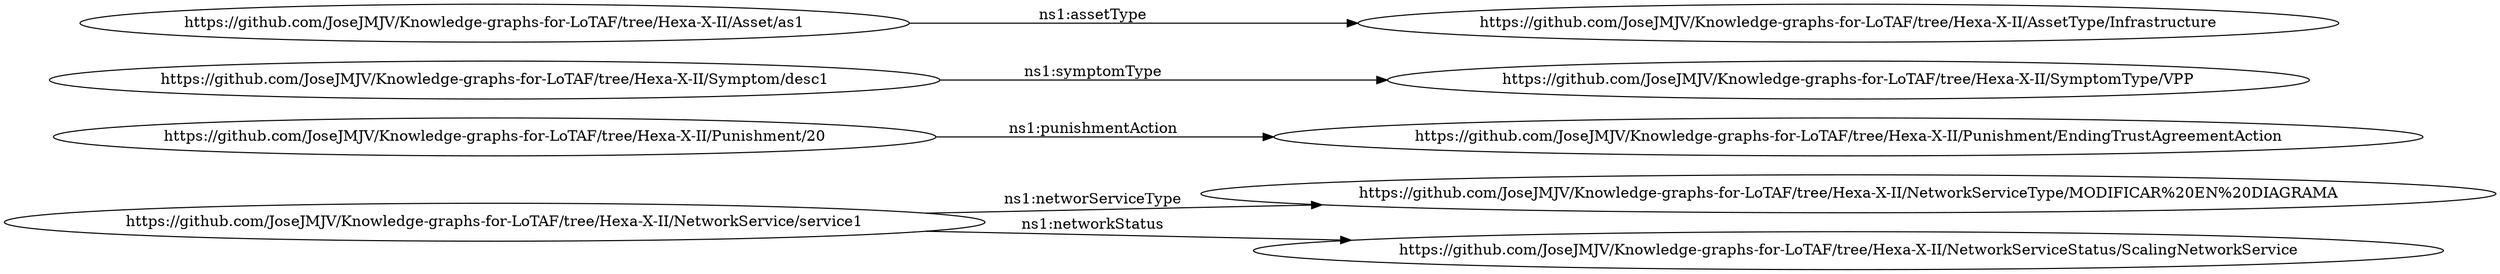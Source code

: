 digraph ar2dtool_diagram { 
rankdir=LR;
size="1501"
	"https://github.com/JoseJMJV/Knowledge-graphs-for-LoTAF/tree/Hexa-X-II/NetworkService/service1" -> "https://github.com/JoseJMJV/Knowledge-graphs-for-LoTAF/tree/Hexa-X-II/NetworkServiceType/MODIFICAR%20EN%20DIAGRAMA" [ label = "ns1:networServiceType" ];
	"https://github.com/JoseJMJV/Knowledge-graphs-for-LoTAF/tree/Hexa-X-II/NetworkService/service1" -> "https://github.com/JoseJMJV/Knowledge-graphs-for-LoTAF/tree/Hexa-X-II/NetworkServiceStatus/ScalingNetworkService" [ label = "ns1:networkStatus" ];
	"https://github.com/JoseJMJV/Knowledge-graphs-for-LoTAF/tree/Hexa-X-II/Punishment/20" -> "https://github.com/JoseJMJV/Knowledge-graphs-for-LoTAF/tree/Hexa-X-II/Punishment/EndingTrustAgreementAction" [ label = "ns1:punishmentAction" ];
	"https://github.com/JoseJMJV/Knowledge-graphs-for-LoTAF/tree/Hexa-X-II/Symptom/desc1" -> "https://github.com/JoseJMJV/Knowledge-graphs-for-LoTAF/tree/Hexa-X-II/SymptomType/VPP" [ label = "ns1:symptomType" ];
	"https://github.com/JoseJMJV/Knowledge-graphs-for-LoTAF/tree/Hexa-X-II/Asset/as1" -> "https://github.com/JoseJMJV/Knowledge-graphs-for-LoTAF/tree/Hexa-X-II/AssetType/Infrastructure" [ label = "ns1:assetType" ];

}
